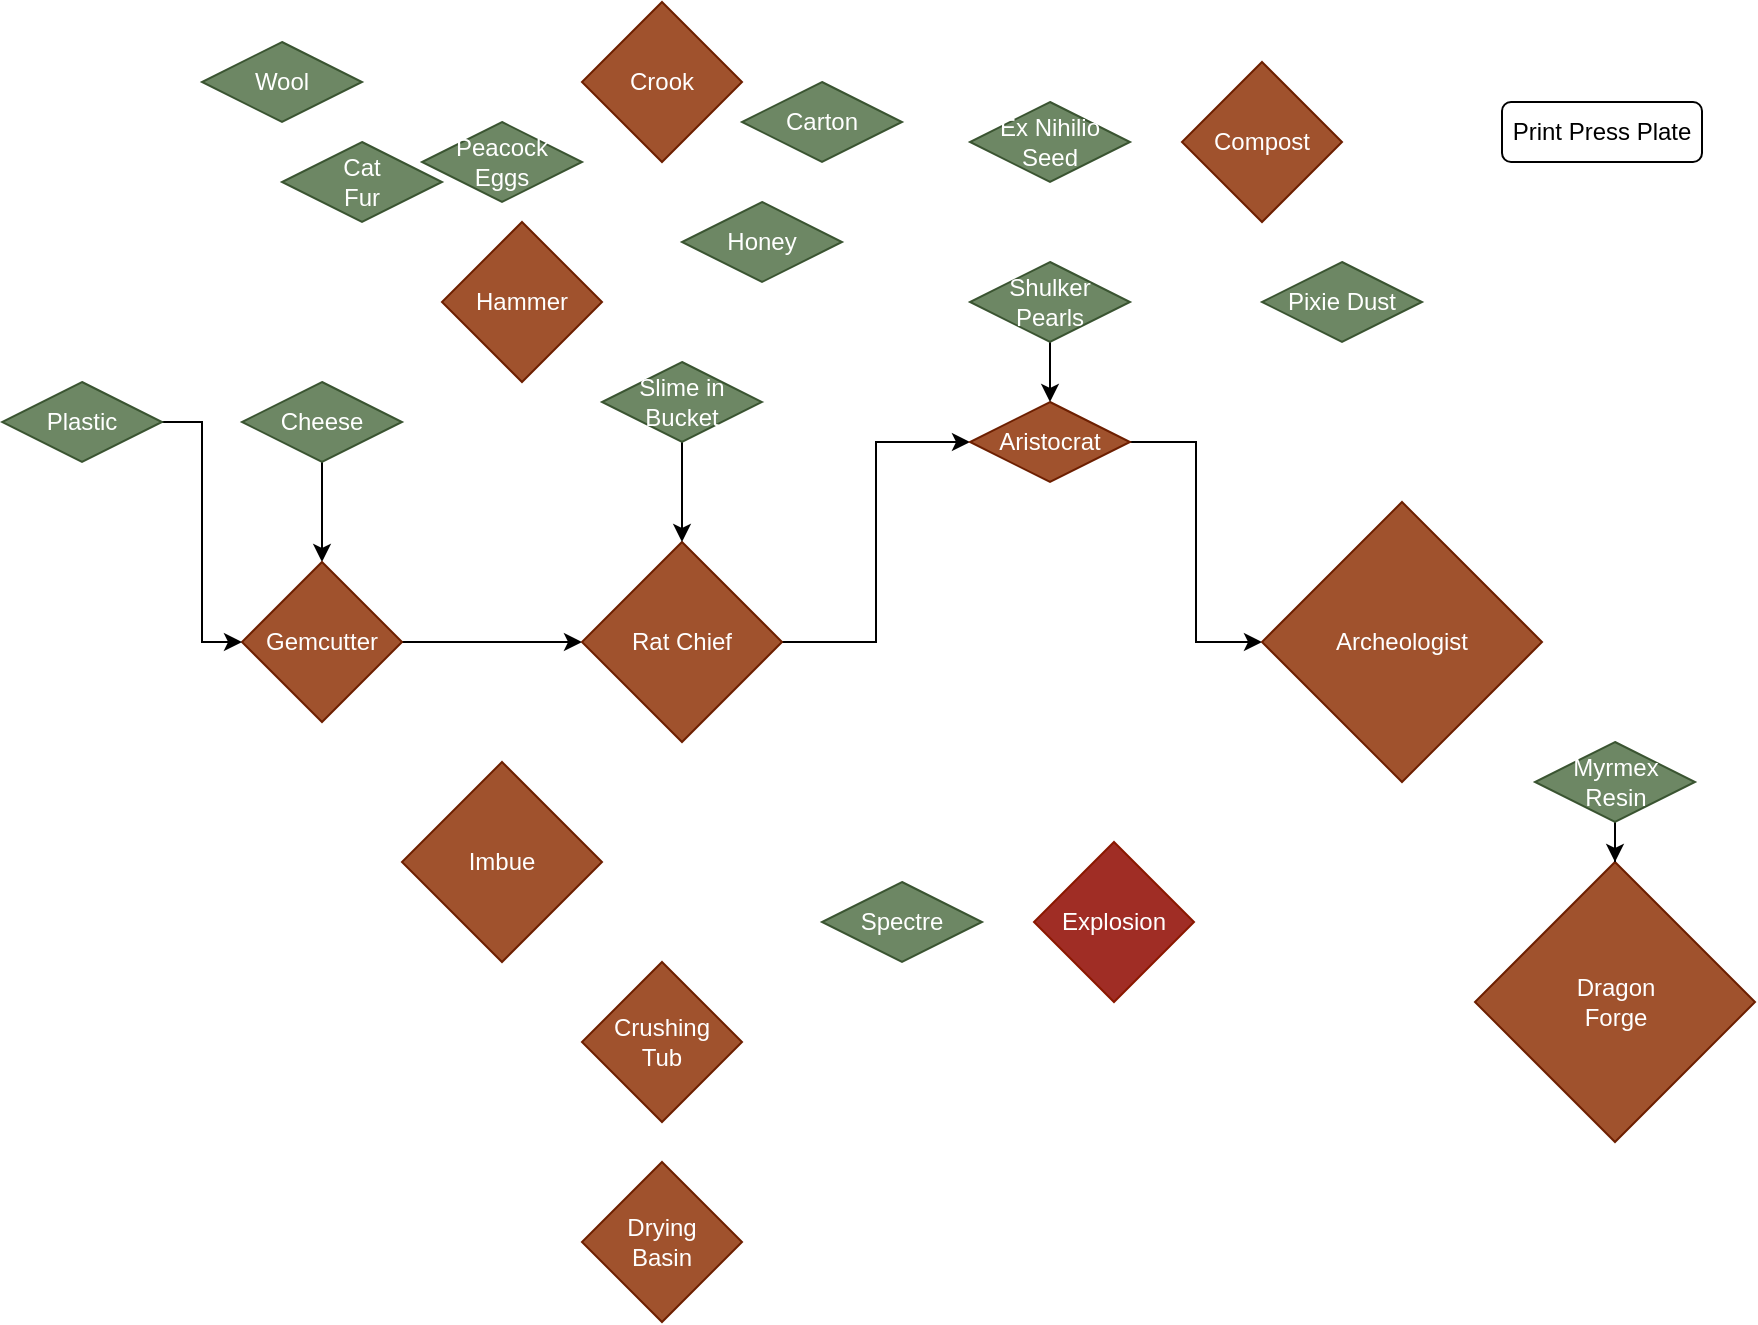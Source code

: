 <mxfile version="13.6.5">
    <diagram id="pMw3r6vloG-2yKjQWSSB" name="Page-1">
        <mxGraphModel dx="1815" dy="544" grid="1" gridSize="10" guides="1" tooltips="1" connect="1" arrows="1" fold="1" page="1" pageScale="1" pageWidth="827" pageHeight="1169" math="0" shadow="0">
            <root>
                <mxCell id="0"/>
                <mxCell id="1" parent="0"/>
                <mxCell id="31" style="edgeStyle=orthogonalEdgeStyle;rounded=0;orthogonalLoop=1;jettySize=auto;html=1;" edge="1" parent="1" source="2" target="3">
                    <mxGeometry relative="1" as="geometry"/>
                </mxCell>
                <mxCell id="2" value="Cheese" style="rhombus;whiteSpace=wrap;html=1;fillColor=#6d8764;strokeColor=#3A5431;fontColor=#ffffff;" vertex="1" parent="1">
                    <mxGeometry x="10" y="380" width="80" height="40" as="geometry"/>
                </mxCell>
                <mxCell id="36" style="edgeStyle=orthogonalEdgeStyle;rounded=0;orthogonalLoop=1;jettySize=auto;html=1;" edge="1" parent="1" source="3" target="5">
                    <mxGeometry relative="1" as="geometry"/>
                </mxCell>
                <mxCell id="3" value="Gemcutter" style="rhombus;whiteSpace=wrap;html=1;fillColor=#a0522d;strokeColor=#6D1F00;fontColor=#ffffff;" vertex="1" parent="1">
                    <mxGeometry x="10" y="470" width="80" height="80" as="geometry"/>
                </mxCell>
                <mxCell id="37" style="edgeStyle=orthogonalEdgeStyle;rounded=0;orthogonalLoop=1;jettySize=auto;html=1;entryX=0;entryY=0.5;entryDx=0;entryDy=0;" edge="1" parent="1" source="5" target="6">
                    <mxGeometry relative="1" as="geometry"/>
                </mxCell>
                <mxCell id="5" value="Rat Chief" style="rhombus;whiteSpace=wrap;html=1;fillColor=#a0522d;strokeColor=#6D1F00;fontColor=#ffffff;" vertex="1" parent="1">
                    <mxGeometry x="180" y="460" width="100" height="100" as="geometry"/>
                </mxCell>
                <mxCell id="40" style="edgeStyle=orthogonalEdgeStyle;rounded=0;orthogonalLoop=1;jettySize=auto;html=1;entryX=0;entryY=0.5;entryDx=0;entryDy=0;" edge="1" parent="1" source="6" target="7">
                    <mxGeometry relative="1" as="geometry"/>
                </mxCell>
                <mxCell id="6" value="Aristocrat" style="rhombus;whiteSpace=wrap;html=1;fillColor=#a0522d;strokeColor=#6D1F00;fontColor=#ffffff;" vertex="1" parent="1">
                    <mxGeometry x="374" y="390" width="80" height="40" as="geometry"/>
                </mxCell>
                <mxCell id="7" value="Archeologist" style="rhombus;whiteSpace=wrap;html=1;fillColor=#a0522d;strokeColor=#6D1F00;fontColor=#ffffff;" vertex="1" parent="1">
                    <mxGeometry x="520" y="440" width="140" height="140" as="geometry"/>
                </mxCell>
                <mxCell id="8" value="Pixie Dust" style="rhombus;whiteSpace=wrap;html=1;fillColor=#6d8764;strokeColor=#3A5431;fontColor=#ffffff;" vertex="1" parent="1">
                    <mxGeometry x="520" y="320" width="80" height="40" as="geometry"/>
                </mxCell>
                <mxCell id="9" value="Peacock&lt;br&gt;Eggs" style="rhombus;whiteSpace=wrap;html=1;fillColor=#6d8764;strokeColor=#3A5431;fontColor=#ffffff;" vertex="1" parent="1">
                    <mxGeometry x="100" y="250" width="80" height="40" as="geometry"/>
                </mxCell>
                <mxCell id="10" value="Dragon&lt;br&gt;Forge" style="rhombus;whiteSpace=wrap;html=1;fillColor=#a0522d;strokeColor=#6D1F00;fontColor=#ffffff;" vertex="1" parent="1">
                    <mxGeometry x="626.5" y="620" width="140" height="140" as="geometry"/>
                </mxCell>
                <mxCell id="33" style="edgeStyle=orthogonalEdgeStyle;rounded=0;orthogonalLoop=1;jettySize=auto;html=1;" edge="1" parent="1" source="12" target="6">
                    <mxGeometry relative="1" as="geometry"/>
                </mxCell>
                <mxCell id="12" value="Shulker&lt;br&gt;Pearls" style="rhombus;whiteSpace=wrap;html=1;fillColor=#6d8764;strokeColor=#3A5431;fontColor=#ffffff;" vertex="1" parent="1">
                    <mxGeometry x="374" y="320" width="80" height="40" as="geometry"/>
                </mxCell>
                <mxCell id="13" value="Wool" style="rhombus;whiteSpace=wrap;html=1;fillColor=#6d8764;strokeColor=#3A5431;fontColor=#ffffff;" vertex="1" parent="1">
                    <mxGeometry x="-10" y="210" width="80" height="40" as="geometry"/>
                </mxCell>
                <mxCell id="14" value="Cat&lt;br&gt;Fur" style="rhombus;whiteSpace=wrap;html=1;fillColor=#6d8764;strokeColor=#3A5431;fontColor=#ffffff;" vertex="1" parent="1">
                    <mxGeometry x="30" y="260" width="80" height="40" as="geometry"/>
                </mxCell>
                <mxCell id="32" style="edgeStyle=orthogonalEdgeStyle;rounded=0;orthogonalLoop=1;jettySize=auto;html=1;" edge="1" parent="1" source="17" target="10">
                    <mxGeometry relative="1" as="geometry"/>
                </mxCell>
                <mxCell id="17" value="Myrmex&lt;br&gt;Resin" style="rhombus;whiteSpace=wrap;html=1;fillColor=#6d8764;strokeColor=#3A5431;fontColor=#ffffff;" vertex="1" parent="1">
                    <mxGeometry x="656.5" y="560" width="80" height="40" as="geometry"/>
                </mxCell>
                <mxCell id="18" value="Honey" style="rhombus;whiteSpace=wrap;html=1;fillColor=#6d8764;strokeColor=#3A5431;fontColor=#ffffff;" vertex="1" parent="1">
                    <mxGeometry x="230" y="290" width="80" height="40" as="geometry"/>
                </mxCell>
                <mxCell id="19" value="Drying&lt;br&gt;Basin" style="rhombus;whiteSpace=wrap;html=1;rounded=0;sketch=0;shadow=0;fillColor=#a0522d;strokeColor=#6D1F00;fontColor=#ffffff;" vertex="1" parent="1">
                    <mxGeometry x="180" y="770" width="80" height="80" as="geometry"/>
                </mxCell>
                <mxCell id="22" value="Crushing&lt;br&gt;Tub" style="rhombus;whiteSpace=wrap;html=1;rounded=0;sketch=0;shadow=0;fillColor=#a0522d;strokeColor=#6D1F00;fontColor=#ffffff;" vertex="1" parent="1">
                    <mxGeometry x="180" y="670" width="80" height="80" as="geometry"/>
                </mxCell>
                <mxCell id="35" style="edgeStyle=orthogonalEdgeStyle;rounded=0;orthogonalLoop=1;jettySize=auto;html=1;" edge="1" parent="1" source="23" target="5">
                    <mxGeometry relative="1" as="geometry"/>
                </mxCell>
                <mxCell id="23" value="Slime in&lt;br&gt;Bucket" style="rhombus;whiteSpace=wrap;html=1;fillColor=#6d8764;strokeColor=#3A5431;fontColor=#ffffff;" vertex="1" parent="1">
                    <mxGeometry x="190" y="370" width="80" height="40" as="geometry"/>
                </mxCell>
                <mxCell id="25" value="Crook" style="rhombus;whiteSpace=wrap;html=1;rounded=0;sketch=0;shadow=0;fillColor=#a0522d;strokeColor=#6D1F00;fontColor=#ffffff;" vertex="1" parent="1">
                    <mxGeometry x="180" y="190" width="80" height="80" as="geometry"/>
                </mxCell>
                <mxCell id="26" value="Hammer" style="rhombus;whiteSpace=wrap;html=1;rounded=0;sketch=0;shadow=0;fillColor=#a0522d;strokeColor=#6D1F00;fontColor=#ffffff;" vertex="1" parent="1">
                    <mxGeometry x="110" y="300" width="80" height="80" as="geometry"/>
                </mxCell>
                <mxCell id="27" value="Ex Nihilio &lt;br&gt;Seed" style="rhombus;whiteSpace=wrap;html=1;fillColor=#6d8764;strokeColor=#3A5431;fontColor=#ffffff;" vertex="1" parent="1">
                    <mxGeometry x="374" y="240" width="80" height="40" as="geometry"/>
                </mxCell>
                <mxCell id="28" value="Spectre" style="rhombus;whiteSpace=wrap;html=1;fillColor=#6d8764;strokeColor=#3A5431;fontColor=#ffffff;" vertex="1" parent="1">
                    <mxGeometry x="300" y="630" width="80" height="40" as="geometry"/>
                </mxCell>
                <mxCell id="29" value="Imbue" style="rhombus;whiteSpace=wrap;html=1;rounded=0;sketch=0;shadow=0;fillColor=#a0522d;strokeColor=#6D1F00;fontColor=#ffffff;" vertex="1" parent="1">
                    <mxGeometry x="90" y="570" width="100" height="100" as="geometry"/>
                </mxCell>
                <mxCell id="30" value="Print Press Plate" style="rounded=1;whiteSpace=wrap;html=1;shadow=0;glass=0;sketch=0;" vertex="1" parent="1">
                    <mxGeometry x="640" y="240" width="100" height="30" as="geometry"/>
                </mxCell>
                <mxCell id="39" value="Compost" style="rhombus;whiteSpace=wrap;html=1;rounded=0;sketch=0;shadow=0;fillColor=#a0522d;strokeColor=#6D1F00;fontColor=#ffffff;" vertex="1" parent="1">
                    <mxGeometry x="480" y="220" width="80" height="80" as="geometry"/>
                </mxCell>
                <mxCell id="41" value="Explosion" style="rhombus;whiteSpace=wrap;html=1;rounded=0;sketch=0;shadow=0;fontColor=#ffffff;strokeColor=#8A1700;fillColor=#A02D25;" vertex="1" parent="1">
                    <mxGeometry x="406" y="610" width="80" height="80" as="geometry"/>
                </mxCell>
                <mxCell id="42" value="Carton" style="rhombus;whiteSpace=wrap;html=1;fillColor=#6d8764;strokeColor=#3A5431;fontColor=#ffffff;" vertex="1" parent="1">
                    <mxGeometry x="260" y="230" width="80" height="40" as="geometry"/>
                </mxCell>
                <mxCell id="45" style="edgeStyle=orthogonalEdgeStyle;rounded=0;orthogonalLoop=1;jettySize=auto;html=1;entryX=0;entryY=0.5;entryDx=0;entryDy=0;" edge="1" parent="1" source="43" target="3">
                    <mxGeometry relative="1" as="geometry"/>
                </mxCell>
                <mxCell id="43" value="Plastic" style="rhombus;whiteSpace=wrap;html=1;fillColor=#6d8764;strokeColor=#3A5431;fontColor=#ffffff;" vertex="1" parent="1">
                    <mxGeometry x="-110" y="380" width="80" height="40" as="geometry"/>
                </mxCell>
            </root>
        </mxGraphModel>
    </diagram>
</mxfile>